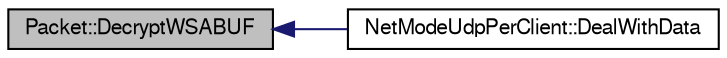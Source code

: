 digraph G
{
  edge [fontname="FreeSans",fontsize="10",labelfontname="FreeSans",labelfontsize="10"];
  node [fontname="FreeSans",fontsize="10",shape=record];
  rankdir=LR;
  Node1 [label="Packet::DecryptWSABUF",height=0.2,width=0.4,color="black", fillcolor="grey75", style="filled" fontcolor="black"];
  Node1 -> Node2 [dir=back,color="midnightblue",fontsize="10",style="solid"];
  Node2 [label="NetModeUdpPerClient::DealWithData",height=0.2,width=0.4,color="black", fillcolor="white", style="filled",URL="$class_net_mode_udp_per_client.html#a0b24c708977c6a561fa5a2ce9d0f8dde"];
}
